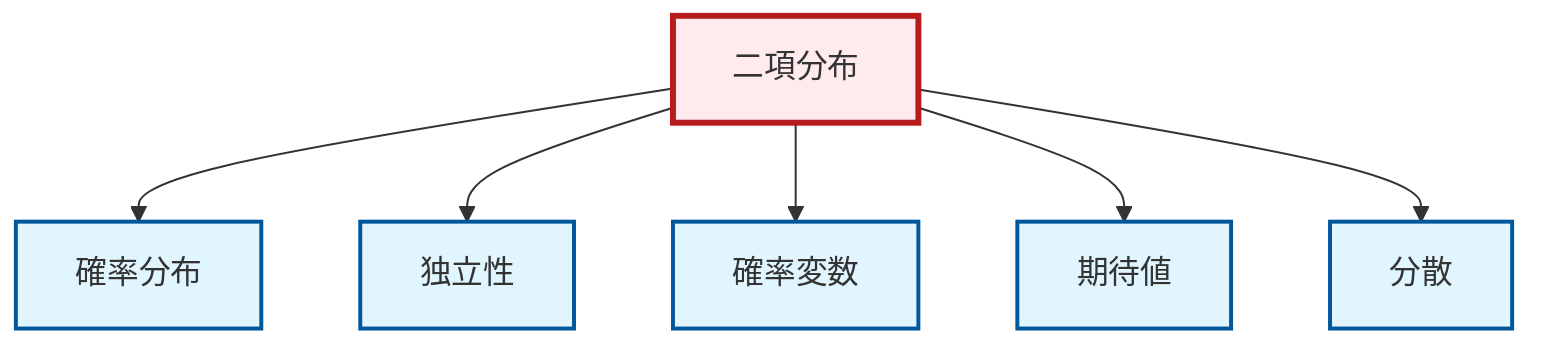 graph TD
    classDef definition fill:#e1f5fe,stroke:#01579b,stroke-width:2px
    classDef theorem fill:#f3e5f5,stroke:#4a148c,stroke-width:2px
    classDef axiom fill:#fff3e0,stroke:#e65100,stroke-width:2px
    classDef example fill:#e8f5e9,stroke:#1b5e20,stroke-width:2px
    classDef current fill:#ffebee,stroke:#b71c1c,stroke-width:3px
    def-expectation["期待値"]:::definition
    def-independence["独立性"]:::definition
    def-random-variable["確率変数"]:::definition
    def-variance["分散"]:::definition
    def-binomial-distribution["二項分布"]:::definition
    def-probability-distribution["確率分布"]:::definition
    def-binomial-distribution --> def-probability-distribution
    def-binomial-distribution --> def-independence
    def-binomial-distribution --> def-random-variable
    def-binomial-distribution --> def-expectation
    def-binomial-distribution --> def-variance
    class def-binomial-distribution current